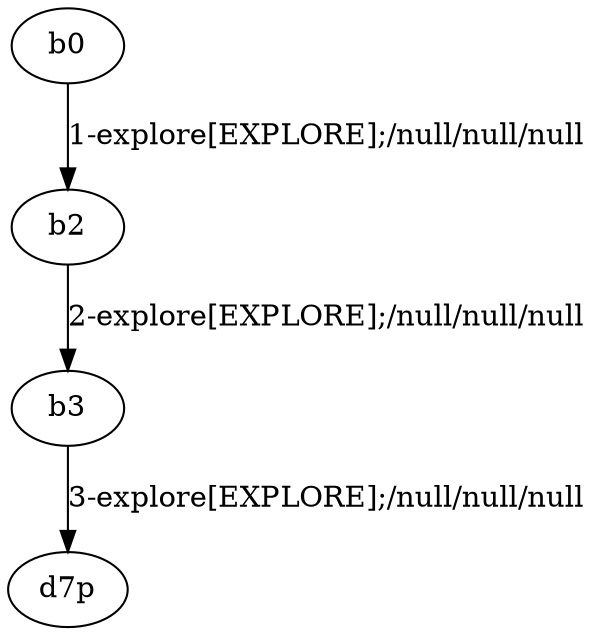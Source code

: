 # Total number of goals covered by this test: 2
# b0 --> b2
# b2 --> b3

digraph g {
"b0" -> "b2" [label = "1-explore[EXPLORE];/null/null/null"];
"b2" -> "b3" [label = "2-explore[EXPLORE];/null/null/null"];
"b3" -> "d7p" [label = "3-explore[EXPLORE];/null/null/null"];
}
